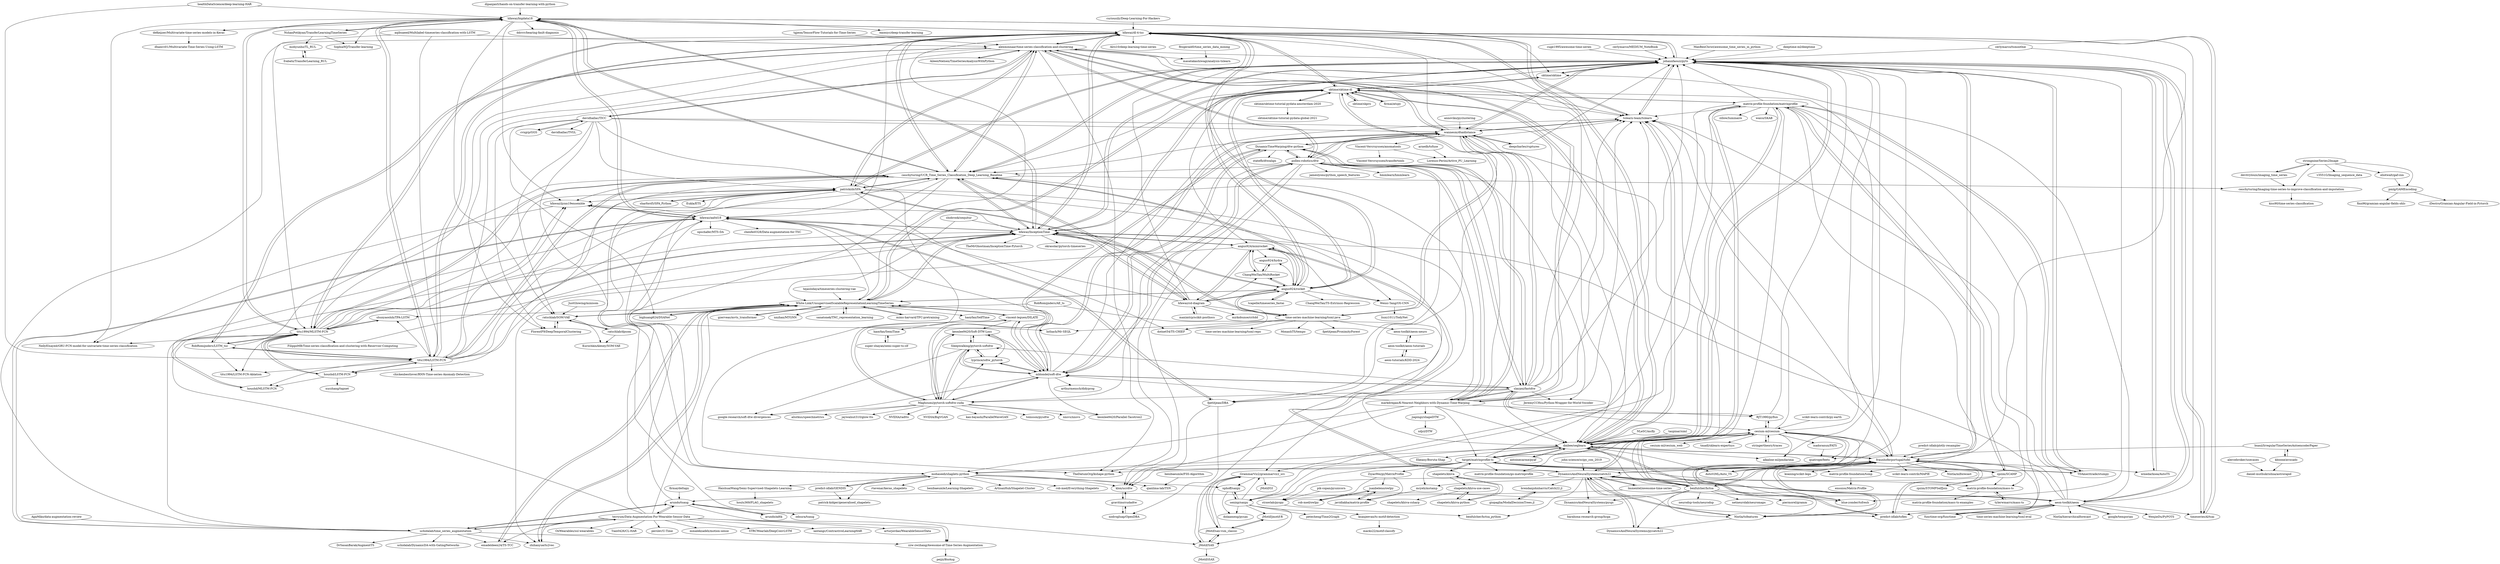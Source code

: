 digraph G {
"dipanjanS/hands-on-transfer-learning-with-python" -> "hfawaz/bigdata18" ["e"=1]
"sktime/sktime" -> "sktime/sktime-dl" ["e"=1]
"sktime/sktime" -> "johannfaouzi/pyts" ["e"=1]
"hfawaz/dl-4-tsc" -> "cauchyturing/UCR_Time_Series_Classification_Deep_Learning_Baseline"
"hfawaz/dl-4-tsc" -> "hfawaz/InceptionTime"
"hfawaz/dl-4-tsc" -> "johannfaouzi/pyts"
"hfawaz/dl-4-tsc" -> "titu1994/MLSTM-FCN"
"hfawaz/dl-4-tsc" -> "timeseriesAI/tsai" ["e"=1]
"hfawaz/dl-4-tsc" -> "titu1994/LSTM-FCN"
"hfawaz/dl-4-tsc" -> "sktime/sktime-dl"
"hfawaz/dl-4-tsc" -> "hfawaz/bigdata18"
"hfawaz/dl-4-tsc" -> "tslearn-team/tslearn" ["e"=1]
"hfawaz/dl-4-tsc" -> "sktime/sktime" ["e"=1]
"hfawaz/dl-4-tsc" -> "Alro10/deep-learning-time-series" ["e"=1]
"hfawaz/dl-4-tsc" -> "hfawaz/aaltd18"
"hfawaz/dl-4-tsc" -> "angus924/rocket"
"hfawaz/dl-4-tsc" -> "White-Link/UnsupervisedScalableRepresentationLearningTimeSeries"
"hfawaz/dl-4-tsc" -> "alexminnaar/time-series-classification-and-clustering"
"hfawaz/bigdata18" -> "NshanPotikyan/TransferLearningTimeSeries"
"hfawaz/bigdata18" -> "hfawaz/aaltd18"
"hfawaz/bigdata18" -> "hfawaz/ijcnn19ensemble"
"hfawaz/bigdata18" -> "hfawaz/dl-4-tsc"
"hfawaz/bigdata18" -> "titu1994/MLSTM-FCN"
"hfawaz/bigdata18" -> "hfawaz/InceptionTime"
"hfawaz/bigdata18" -> "cauchyturing/UCR_Time_Series_Classification_Deep_Learning_Baseline"
"hfawaz/bigdata18" -> "dmbee/seglearn"
"hfawaz/bigdata18" -> "NellyElsayed/GRU-FCN-model-for-univariate-time-series-classification"
"hfawaz/bigdata18" -> "deKeijzer/Multivariate-time-series-models-in-Keras"
"hfawaz/bigdata18" -> "titu1994/LSTM-FCN"
"hfawaz/bigdata18" -> "SophiaWJ/Transfer-learning"
"hfawaz/bigdata18" -> "ddrrrr/bearing-fault-diagnosis" ["e"=1]
"hfawaz/bigdata18" -> "easezyc/deep-transfer-learning" ["e"=1]
"hfawaz/bigdata18" -> "ratschlab/SOM-VAE"
"deepcharles/ruptures" -> "johannfaouzi/pyts" ["e"=1]
"deepcharles/ruptures" -> "wannesm/dtaidistance" ["e"=1]
"cerlymarco/MEDIUM_NoteBook" -> "johannfaouzi/pyts" ["e"=1]
"hfawaz/cd-diagram" -> "angus924/minirocket"
"hfawaz/cd-diagram" -> "angus924/rocket"
"hfawaz/cd-diagram" -> "hfawaz/InceptionTime"
"hfawaz/cd-diagram" -> "mirkobunse/critdd"
"hfawaz/cd-diagram" -> "hfawaz/aaltd18"
"hfawaz/cd-diagram" -> "ChangWeiTan/MultiRocket"
"hfawaz/cd-diagram" -> "cauchyturing/UCR_Time_Series_Classification_Deep_Learning_Baseline"
"hfawaz/cd-diagram" -> "time-series-machine-learning/tsml-java"
"hfawaz/cd-diagram" -> "hfawaz/dl-4-tsc"
"hfawaz/cd-diagram" -> "maximtrp/scikit-posthocs" ["e"=1]
"healthDataScience/deep-learning-HAR" -> "hfawaz/bigdata18" ["e"=1]
"healthDataScience/deep-learning-HAR" -> "titu1994/LSTM-FCN" ["e"=1]
"FilippoMB/Time-series-classification-and-clustering-with-Reservoir-Computing" -> "hfawaz/InceptionTime" ["e"=1]
"sktime/sktime-dl" -> "hfawaz/InceptionTime"
"sktime/sktime-dl" -> "sktime/sktime" ["e"=1]
"sktime/sktime-dl" -> "sktime/sktime-tutorial-pydata-amsterdam-2020"
"sktime/sktime-dl" -> "hfawaz/dl-4-tsc"
"sktime/sktime-dl" -> "time-series-machine-learning/tsml-java"
"sktime/sktime-dl" -> "angus924/rocket"
"sktime/sktime-dl" -> "tslearn-team/tslearn" ["e"=1]
"sktime/sktime-dl" -> "dmbee/seglearn"
"sktime/sktime-dl" -> "johannfaouzi/pyts"
"sktime/sktime-dl" -> "sktime/skpro" ["e"=1]
"sktime/sktime-dl" -> "White-Link/UnsupervisedScalableRepresentationLearningTimeSeries"
"sktime/sktime-dl" -> "angus924/minirocket"
"sktime/sktime-dl" -> "firmai/atspy" ["e"=1]
"sktime/sktime-dl" -> "cauchyturing/UCR_Time_Series_Classification_Deep_Learning_Baseline"
"sktime/sktime-dl" -> "matrix-profile-foundation/matrixprofile"
"TDAmeritrade/stumpy" -> "johannfaouzi/pyts" ["e"=1]
"TDAmeritrade/stumpy" -> "target/matrixprofile-ts" ["e"=1]
"TDAmeritrade/stumpy" -> "matrix-profile-foundation/matrixprofile" ["e"=1]
"MaxBenChrist/awesome_time_series_in_python" -> "johannfaouzi/pyts" ["e"=1]
"JustGlowing/minisom" -> "ratschlab/SOM-VAE" ["e"=1]
"houshd/LSTM-FCN" -> "titu1994/MLSTM-FCN"
"houshd/LSTM-FCN" -> "houshd/MLSTM-FCN"
"houshd/LSTM-FCN" -> "titu1994/LSTM-FCN"
"houshd/LSTM-FCN" -> "xuczhang/tapnet"
"DynamicsAndNeuralSystems/catch22" -> "benfulcher/hctsa"
"DynamicsAndNeuralSystems/catch22" -> "DynamicsAndNeuralSystems/pycatch22"
"DynamicsAndNeuralSystems/catch22" -> "Nixtla/tsfeatures" ["e"=1]
"DynamicsAndNeuralSystems/catch22" -> "angus924/minirocket"
"DynamicsAndNeuralSystems/catch22" -> "fraunhoferportugal/tsfel"
"DynamicsAndNeuralSystems/catch22" -> "strawlab/pyopy"
"DynamicsAndNeuralSystems/catch22" -> "DynamicsAndNeuralSystems/pyspi"
"DynamicsAndNeuralSystems/catch22" -> "lmmentel/awesome-time-series" ["e"=1]
"DynamicsAndNeuralSystems/catch22" -> "cesium-ml/cesium"
"DynamicsAndNeuralSystems/catch22" -> "brendanjohnharris/Catch22.jl"
"DynamicsAndNeuralSystems/catch22" -> "aeon-toolkit/aeon"
"DynamicsAndNeuralSystems/catch22" -> "benfulcher/hctsa_python"
"DynamicsAndNeuralSystems/catch22" -> "predict-idlab/tsflex" ["e"=1]
"fraunhoferportugal/tsfel" -> "predict-idlab/tsflex" ["e"=1]
"fraunhoferportugal/tsfel" -> "AutoViML/Auto_TS" ["e"=1]
"fraunhoferportugal/tsfel" -> "johannfaouzi/pyts"
"fraunhoferportugal/tsfel" -> "Nixtla/tsfeatures" ["e"=1]
"fraunhoferportugal/tsfel" -> "dmbee/seglearn"
"fraunhoferportugal/tsfel" -> "tslearn-team/tslearn" ["e"=1]
"fraunhoferportugal/tsfel" -> "DynamicsAndNeuralSystems/catch22"
"fraunhoferportugal/tsfel" -> "winedarksea/AutoTS" ["e"=1]
"fraunhoferportugal/tsfel" -> "blue-yonder/tsfresh" ["e"=1]
"fraunhoferportugal/tsfel" -> "cesium-ml/cesium"
"fraunhoferportugal/tsfel" -> "functime-org/functime" ["e"=1]
"fraunhoferportugal/tsfel" -> "koaning/scikit-lego" ["e"=1]
"fraunhoferportugal/tsfel" -> "benfulcher/hctsa"
"fraunhoferportugal/tsfel" -> "scikit-learn-contrib/MAPIE" ["e"=1]
"fraunhoferportugal/tsfel" -> "Nixtla/mlforecast" ["e"=1]
"alexminnaar/time-series-classification-and-clustering" -> "markdregan/K-Nearest-Neighbors-with-Dynamic-Time-Warping"
"alexminnaar/time-series-classification-and-clustering" -> "wannesm/dtaidistance"
"alexminnaar/time-series-classification-and-clustering" -> "cauchyturing/UCR_Time_Series_Classification_Deep_Learning_Baseline"
"alexminnaar/time-series-classification-and-clustering" -> "tslearn-team/tslearn" ["e"=1]
"alexminnaar/time-series-classification-and-clustering" -> "johannfaouzi/pyts"
"alexminnaar/time-series-classification-and-clustering" -> "patrickzib/SFA"
"alexminnaar/time-series-classification-and-clustering" -> "hfawaz/dl-4-tsc"
"alexminnaar/time-series-classification-and-clustering" -> "AileenNielsen/TimeSeriesAnalysisWithPython" ["e"=1]
"alexminnaar/time-series-classification-and-clustering" -> "FlorentF9/DeepTemporalClustering" ["e"=1]
"alexminnaar/time-series-classification-and-clustering" -> "davidhallac/TICC"
"alexminnaar/time-series-classification-and-clustering" -> "TheDatumOrg/kshape-python" ["e"=1]
"alexminnaar/time-series-classification-and-clustering" -> "masatakashiwagi/analysis-tslearn"
"alexminnaar/time-series-classification-and-clustering" -> "titu1994/MLSTM-FCN"
"alexminnaar/time-series-classification-and-clustering" -> "pollen-robotics/dtw"
"alexminnaar/time-series-classification-and-clustering" -> "RobRomijnders/LSTM_tsc" ["e"=1]
"annoviko/pyclustering" -> "wannesm/dtaidistance" ["e"=1]
"matrix-profile-foundation/matrixprofile" -> "matrix-profile-foundation/mass-ts"
"matrix-profile-foundation/matrixprofile" -> "target/matrixprofile-ts"
"matrix-profile-foundation/matrixprofile" -> "matrix-profile-foundation/go-matrixprofile"
"matrix-profile-foundation/matrixprofile" -> "matrix-profile-foundation/tsmp"
"matrix-profile-foundation/matrixprofile" -> "TDAmeritrade/stumpy" ["e"=1]
"matrix-profile-foundation/matrixprofile" -> "zpzim/SCAMP"
"matrix-profile-foundation/matrixprofile" -> "dmbee/seglearn"
"matrix-profile-foundation/matrixprofile" -> "zillow/luminaire" ["e"=1]
"matrix-profile-foundation/matrixprofile" -> "sktime/sktime-dl"
"matrix-profile-foundation/matrixprofile" -> "johannfaouzi/pyts"
"matrix-profile-foundation/matrixprofile" -> "seninp/saxpy"
"matrix-profile-foundation/matrixprofile" -> "GrammarViz2/grammarviz2_src"
"matrix-profile-foundation/matrixprofile" -> "predict-idlab/tsflex" ["e"=1]
"matrix-profile-foundation/matrixprofile" -> "waico/SKAB" ["e"=1]
"matrix-profile-foundation/matrixprofile" -> "tslearn-team/tslearn" ["e"=1]
"benfulcher/hctsa" -> "DynamicsAndNeuralSystems/catch22"
"benfulcher/hctsa" -> "strawlab/pyopy"
"benfulcher/hctsa" -> "DynamicsAndNeuralSystems/pyspi"
"benfulcher/hctsa" -> "fraunhoferportugal/tsfel"
"benfulcher/hctsa" -> "blue-yonder/tsfresh" ["e"=1]
"benfulcher/hctsa" -> "johannfaouzi/pyts"
"benfulcher/hctsa" -> "DynamicsAndNeuralSystems/pycatch22"
"benfulcher/hctsa" -> "dmbee/seglearn"
"benfulcher/hctsa" -> "netneurolab/neuromaps" ["e"=1]
"benfulcher/hctsa" -> "cesium-ml/cesium"
"benfulcher/hctsa" -> "piermorel/gramm" ["e"=1]
"benfulcher/hctsa" -> "sktime/sktime-dl"
"benfulcher/hctsa" -> "neurodsp-tools/neurodsp" ["e"=1]
"benfulcher/hctsa" -> "Nixtla/tsfeatures" ["e"=1]
"benfulcher/hctsa" -> "tslearn-team/tslearn" ["e"=1]
"Sleepwalking/pytorch-softdtw" -> "lyprince/sdtw_pytorch"
"Sleepwalking/pytorch-softdtw" -> "Maghoumi/pytorch-softdtw-cuda"
"Sleepwalking/pytorch-softdtw" -> "mblondel/soft-dtw"
"Sleepwalking/pytorch-softdtw" -> "keonlee9420/Soft-DTW-Loss"
"Sleepwalking/pytorch-softdtw" -> "google-research/soft-dtw-divergences"
"terryum/Data-Augmentation-For-Wearable-Sensor-Data" -> "uchidalab/time_series_augmentation"
"terryum/Data-Augmentation-For-Wearable-Sensor-Data" -> "hfawaz/aaltd18"
"terryum/Data-Augmentation-For-Wearable-Sensor-Data" -> "arundo/tsaug"
"terryum/Data-Augmentation-For-Wearable-Sensor-Data" -> "Tian0426/CL-HAR" ["e"=1]
"terryum/Data-Augmentation-For-Wearable-Sensor-Data" -> "STRCWearlab/DeepConvLSTM" ["e"=1]
"terryum/Data-Augmentation-For-Wearable-Sensor-Data" -> "emadeldeen24/TS-TCC" ["e"=1]
"terryum/Data-Augmentation-For-Wearable-Sensor-Data" -> "iantangc/ContrastiveLearningHAR" ["e"=1]
"terryum/Data-Augmentation-For-Wearable-Sensor-Data" -> "arturjordao/WearableSensorData" ["e"=1]
"terryum/Data-Augmentation-For-Wearable-Sensor-Data" -> "zhihanyue/ts2vec" ["e"=1]
"terryum/Data-Augmentation-For-Wearable-Sensor-Data" -> "OxWearables/ssl-wearables" ["e"=1]
"terryum/Data-Augmentation-For-Wearable-Sensor-Data" -> "cauchyturing/UCR_Time_Series_Classification_Deep_Learning_Baseline"
"terryum/Data-Augmentation-For-Wearable-Sensor-Data" -> "zzw-zwzhang/Awesome-of-Time-Series-Augmentation"
"terryum/Data-Augmentation-For-Wearable-Sensor-Data" -> "White-Link/UnsupervisedScalableRepresentationLearningTimeSeries"
"terryum/Data-Augmentation-For-Wearable-Sensor-Data" -> "perslev/U-Time" ["e"=1]
"terryum/Data-Augmentation-For-Wearable-Sensor-Data" -> "mmalekzadeh/motion-sense" ["e"=1]
"strongnine/Series2Image" -> "devitrylouis/imaging_time_series"
"strongnine/Series2Image" -> "v3551G/Imaging_sequence_data"
"strongnine/Series2Image" -> "eliotwalt/gaf-cnn"
"strongnine/Series2Image" -> "pmlg/GAMEncoding"
"strongnine/Series2Image" -> "cauchyturing/Imaging-time-series-to-improve-classification-and-imputation"
"deKeijzer/Multivariate-time-series-models-in-Keras" -> "dhamvi01/Multivariate-Time-Series-Using-LSTM"
"tejaslodaya/timeseries-clustering-vae" -> "White-Link/UnsupervisedScalableRepresentationLearningTimeSeries" ["e"=1]
"titu1994/LSTM-FCN" -> "titu1994/MLSTM-FCN"
"titu1994/LSTM-FCN" -> "hfawaz/dl-4-tsc"
"titu1994/LSTM-FCN" -> "cauchyturing/UCR_Time_Series_Classification_Deep_Learning_Baseline"
"titu1994/LSTM-FCN" -> "houshd/LSTM-FCN"
"titu1994/LSTM-FCN" -> "hfawaz/InceptionTime"
"titu1994/LSTM-FCN" -> "RobRomijnders/LSTM_tsc" ["e"=1]
"titu1994/LSTM-FCN" -> "hfawaz/bigdata18"
"titu1994/LSTM-FCN" -> "titu1994/LSTM-FCN-Ablation"
"titu1994/LSTM-FCN" -> "shunyaoshih/TPA-LSTM" ["e"=1]
"titu1994/LSTM-FCN" -> "hfawaz/ijcnn19ensemble"
"titu1994/LSTM-FCN" -> "johannfaouzi/pyts"
"titu1994/LSTM-FCN" -> "hfawaz/aaltd18"
"titu1994/LSTM-FCN" -> "chickenbestlover/RNN-Time-series-Anomaly-Detection" ["e"=1]
"titu1994/LSTM-FCN" -> "patrickzib/SFA"
"titu1994/LSTM-FCN" -> "houshd/MLSTM-FCN"
"titu1994/MLSTM-FCN" -> "titu1994/LSTM-FCN"
"titu1994/MLSTM-FCN" -> "cauchyturing/UCR_Time_Series_Classification_Deep_Learning_Baseline"
"titu1994/MLSTM-FCN" -> "houshd/LSTM-FCN"
"titu1994/MLSTM-FCN" -> "hfawaz/dl-4-tsc"
"titu1994/MLSTM-FCN" -> "houshd/MLSTM-FCN"
"titu1994/MLSTM-FCN" -> "hfawaz/InceptionTime"
"titu1994/MLSTM-FCN" -> "shunyaoshih/TPA-LSTM" ["e"=1]
"titu1994/MLSTM-FCN" -> "hfawaz/bigdata18"
"titu1994/MLSTM-FCN" -> "titu1994/LSTM-FCN-Ablation"
"titu1994/MLSTM-FCN" -> "hfawaz/aaltd18"
"titu1994/MLSTM-FCN" -> "RobRomijnders/LSTM_tsc" ["e"=1]
"titu1994/MLSTM-FCN" -> "hfawaz/ijcnn19ensemble"
"titu1994/MLSTM-FCN" -> "patrickzib/SFA"
"titu1994/MLSTM-FCN" -> "FilippoMB/Time-series-classification-and-clustering-with-Reservoir-Computing" ["e"=1]
"titu1994/MLSTM-FCN" -> "NellyElsayed/GRU-FCN-model-for-univariate-time-series-classification"
"deeptime-ml/deeptime" -> "johannfaouzi/pyts" ["e"=1]
"target/matrixprofile-ts" -> "matrix-profile-foundation/matrixprofile"
"target/matrixprofile-ts" -> "TDAmeritrade/stumpy" ["e"=1]
"target/matrixprofile-ts" -> "zpzim/SCAMP"
"target/matrixprofile-ts" -> "matrix-profile-foundation/mass-ts"
"target/matrixprofile-ts" -> "shapelets/khiva"
"target/matrixprofile-ts" -> "dmbee/seglearn"
"target/matrixprofile-ts" -> "matrix-profile-foundation/go-matrixprofile"
"target/matrixprofile-ts" -> "seninp/saxpy"
"target/matrixprofile-ts" -> "mcyeh/mstamp"
"target/matrixprofile-ts" -> "matrix-profile-foundation/tsmp"
"target/matrixprofile-ts" -> "ZiyaoWei/pyMatrixProfile"
"target/matrixprofile-ts" -> "mohaseeb/shaplets-python"
"target/matrixprofile-ts" -> "tslearn-team/tslearn" ["e"=1]
"target/matrixprofile-ts" -> "TheDatumOrg/kshape-python" ["e"=1]
"target/matrixprofile-ts" -> "klon/ucrdtw"
"ratschlab/SOM-VAE" -> "ratschlab/dpsom"
"ratschlab/SOM-VAE" -> "KurochkinAlexey/SOM-VAE"
"ratschlab/SOM-VAE" -> "FlorentF9/DeepTemporalClustering" ["e"=1]
"ratschlab/SOM-VAE" -> "White-Link/UnsupervisedScalableRepresentationLearningTimeSeries"
"sharford5/SFA_Python" -> "patrickzib/SFA"
"curiousily/Deep-Learning-For-Hackers" -> "hfawaz/dl-4-tsc" ["e"=1]
"sktime/skpro" -> "sktime/sktime-dl" ["e"=1]
"zpzim/SCAMP" -> "zpzim/STOMPSelfJoin"
"zpzim/SCAMP" -> "mcyeh/mstamp"
"zpzim/SCAMP" -> "target/matrixprofile-ts"
"zpzim/SCAMP" -> "matrix-profile-foundation/mass-ts"
"zpzim/SCAMP" -> "matrix-profile-foundation/matrixprofile"
"hfawaz/ijcnn19ensemble" -> "hfawaz/aaltd18"
"hfawaz/ijcnn19ensemble" -> "NellyElsayed/GRU-FCN-model-for-univariate-time-series-classification"
"hfawaz/aaltd18" -> "hfawaz/ijcnn19ensemble"
"hfawaz/aaltd18" -> "hfawaz/bigdata18"
"hfawaz/aaltd18" -> "uchidalab/time_series_augmentation"
"hfawaz/aaltd18" -> "npschafer/MTS-DA"
"hfawaz/aaltd18" -> "fpetitjean/DBA"
"hfawaz/aaltd18" -> "chenfei0328/Data-augmentation-for-TSC"
"hfawaz/aaltd18" -> "hfawaz/InceptionTime"
"strawlab/pyopy" -> "benfulcher/hctsa_python"
"klon/ucrdtw" -> "gravitino/cudadtw"
"White-Link/UnsupervisedScalableRepresentationLearningTimeSeries" -> "sanatonek/TNC_representation_learning" ["e"=1]
"White-Link/UnsupervisedScalableRepresentationLearningTimeSeries" -> "emadeldeen24/TS-TCC" ["e"=1]
"White-Link/UnsupervisedScalableRepresentationLearningTimeSeries" -> "zhihanyue/ts2vec" ["e"=1]
"White-Link/UnsupervisedScalableRepresentationLearningTimeSeries" -> "ratschlab/SOM-VAE"
"White-Link/UnsupervisedScalableRepresentationLearningTimeSeries" -> "mims-harvard/TFC-pretraining" ["e"=1]
"White-Link/UnsupervisedScalableRepresentationLearningTimeSeries" -> "bighuang624/DSANet" ["e"=1]
"White-Link/UnsupervisedScalableRepresentationLearningTimeSeries" -> "vincent-leguen/DILATE" ["e"=1]
"White-Link/UnsupervisedScalableRepresentationLearningTimeSeries" -> "haoyfan/SelfTime"
"White-Link/UnsupervisedScalableRepresentationLearningTimeSeries" -> "gzerveas/mvts_transformer" ["e"=1]
"White-Link/UnsupervisedScalableRepresentationLearningTimeSeries" -> "hfawaz/InceptionTime"
"White-Link/UnsupervisedScalableRepresentationLearningTimeSeries" -> "hfawaz/aaltd18"
"White-Link/UnsupervisedScalableRepresentationLearningTimeSeries" -> "angus924/rocket"
"White-Link/UnsupervisedScalableRepresentationLearningTimeSeries" -> "sktime/sktime-dl"
"White-Link/UnsupervisedScalableRepresentationLearningTimeSeries" -> "shunyaoshih/TPA-LSTM" ["e"=1]
"White-Link/UnsupervisedScalableRepresentationLearningTimeSeries" -> "nnzhan/MTGNN" ["e"=1]
"dmbee/seglearn" -> "johannfaouzi/pyts"
"dmbee/seglearn" -> "cesium-ml/cesium"
"dmbee/seglearn" -> "tslearn-team/tslearn" ["e"=1]
"dmbee/seglearn" -> "predict-idlab/tsflex" ["e"=1]
"dmbee/seglearn" -> "fraunhoferportugal/tsfel"
"dmbee/seglearn" -> "Ekeany/Boruta-Shap" ["e"=1]
"dmbee/seglearn" -> "sktime/sktime-dl"
"dmbee/seglearn" -> "antoinecarme/pyaf" ["e"=1]
"dmbee/seglearn" -> "mohaseeb/shaplets-python"
"dmbee/seglearn" -> "matrix-profile-foundation/matrixprofile"
"dmbee/seglearn" -> "seninp/saxpy"
"dmbee/seglearn" -> "target/matrixprofile-ts"
"dmbee/seglearn" -> "hfawaz/bigdata18"
"dmbee/seglearn" -> "AutoViML/Auto_TS" ["e"=1]
"dmbee/seglearn" -> "alkaline-ml/pmdarima" ["e"=1]
"seninp/saxpy" -> "nphoff/saxpy"
"seninp/saxpy" -> "jMotif/jmotif-R"
"seninp/saxpy" -> "dolaameng/pysax"
"seninp/saxpy" -> "GrammarViz2/grammarviz2_src"
"seninp/saxpy" -> "jMotif/SAX"
"seninp/saxpy" -> "ksanjeevan/ts-motif-detection"
"seninp/saxpy" -> "petecheng/Time2Graph" ["e"=1]
"shunyaoshih/TPA-LSTM" -> "titu1994/MLSTM-FCN" ["e"=1]
"Vincent-Vercruyssen/anomatools" -> "Lorenzo-Perini/Active_PU_Learning"
"Vincent-Vercruyssen/anomatools" -> "Vincent-Vercruyssen/transfertools"
"predict-idlab/GENDIS" -> "mohaseeb/shaplets-python"
"predict-idlab/GENDIS" -> "patrick-kidger/generalised_shapelets"
"NshanPotikyan/TransferLearningTimeSeries" -> "hfawaz/bigdata18"
"NshanPotikyan/TransferLearningTimeSeries" -> "mohyunho/TL_RUL"
"NshanPotikyan/TransferLearningTimeSeries" -> "SophiaWJ/Transfer-learning"
"lyprince/sdtw_pytorch" -> "Sleepwalking/pytorch-softdtw"
"lyprince/sdtw_pytorch" -> "mblondel/soft-dtw"
"houshd/MLSTM-FCN" -> "titu1994/MLSTM-FCN"
"john-science/scipy_con_2019" -> "DynamicsAndNeuralSystems/catch22" ["e"=1]
"devitrylouis/imaging_time_series" -> "strongnine/Series2Image"
"devitrylouis/imaging_time_series" -> "cauchyturing/Imaging-time-series-to-improve-classification-and-imputation"
"kboone/avocado" -> "bnaul/IrregularTimeSeriesAutoencoderPaper"
"kboone/avocado" -> "daniel-muthukrishna/astrorapid"
"time-series-machine-learning/tsml-java" -> "time-series-machine-learning/tsml-repo"
"time-series-machine-learning/tsml-java" -> "patrickzib/SFA"
"time-series-machine-learning/tsml-java" -> "dotnet54/TS-CHIEF"
"time-series-machine-learning/tsml-java" -> "sktime/sktime-dl"
"time-series-machine-learning/tsml-java" -> "MonashTS/tempo"
"time-series-machine-learning/tsml-java" -> "lnthach/Mr-SEQL"
"time-series-machine-learning/tsml-java" -> "aeon-toolkit/aeon-neuro"
"time-series-machine-learning/tsml-java" -> "fpetitjean/ProximityForest"
"FlorentF9/DeepTemporalClustering" -> "ratschlab/SOM-VAE" ["e"=1]
"ksanjeevan/ts-motif-detection" -> "macks22/motif-classify"
"fitzgerald0/time_series_data_mining" -> "masatakashiwagi/analysis-tslearn"
"pmlg/GAMEncoding" -> "finn96/gramian-angular-fields-ohlc"
"pmlg/GAMEncoding" -> "iDestro/Gramian-Angular-Field-in-Pytorch"
"ZiyaoWei/pyMatrixProfile" -> "juanbeleno/owlpy"
"ZiyaoWei/pyMatrixProfile" -> "rob-med/owlpy"
"ZiyaoWei/pyMatrixProfile" -> "javidlakha/matrix-profile"
"mcyeh/mstamp" -> "javidlakha/matrix-profile"
"shapelets/khiva" -> "shapelets/khiva-python"
"shapelets/khiva" -> "shapelets/khiva-use-cases"
"shapelets/khiva" -> "target/matrixprofile-ts"
"matrix-profile-foundation/tsmp" -> "ensozos/Matrix-Profile"
"shapelets/khiva-python" -> "shapelets/khiva-use-cases"
"shapelets/khiva-python" -> "shapelets/khiva"
"shapelets/khiva-use-cases" -> "shapelets/khiva-python"
"shapelets/khiva-use-cases" -> "shapelets/khiva-csharp"
"matrix-profile-foundation/mass-ts" -> "tylerwmarrs/mass-ts"
"matrix-profile-foundation/mass-ts" -> "matrix-profile-foundation/mass-ts-examples"
"alercebroker/usecases" -> "daniel-muthukrishna/astrorapid"
"gravitino/cudadtw" -> "nodrogluap/OpenDBA"
"gravitino/cudadtw" -> "klon/ucrdtw"
"javidlakha/matrix-profile" -> "juanbeleno/owlpy"
"timeseriesAI/tsai" -> "hfawaz/dl-4-tsc" ["e"=1]
"timeseriesAI/tsai" -> "johannfaouzi/pyts" ["e"=1]
"winedarksea/AutoTS" -> "johannfaouzi/pyts" ["e"=1]
"fpetitjean/DBA" -> "hfawaz/aaltd18"
"fpetitjean/DBA" -> "nodrogluap/OpenDBA"
"fpetitjean/DBA" -> "klon/ucrdtw"
"cerlymarco/tsmoothie" -> "fraunhoferportugal/tsfel" ["e"=1]
"cerlymarco/tsmoothie" -> "johannfaouzi/pyts" ["e"=1]
"markdregan/K-Nearest-Neighbors-with-Dynamic-Time-Warping" -> "pollen-robotics/dtw"
"markdregan/K-Nearest-Neighbors-with-Dynamic-Time-Warping" -> "alexminnaar/time-series-classification-and-clustering"
"markdregan/K-Nearest-Neighbors-with-Dynamic-Time-Warping" -> "wannesm/dtaidistance"
"markdregan/K-Nearest-Neighbors-with-Dynamic-Time-Warping" -> "slaypni/fastdtw"
"markdregan/K-Nearest-Neighbors-with-Dynamic-Time-Warping" -> "cauchyturing/UCR_Time_Series_Classification_Deep_Learning_Baseline"
"markdregan/K-Nearest-Neighbors-with-Dynamic-Time-Warping" -> "tslearn-team/tslearn" ["e"=1]
"markdregan/K-Nearest-Neighbors-with-Dynamic-Time-Warping" -> "mblondel/soft-dtw"
"markdregan/K-Nearest-Neighbors-with-Dynamic-Time-Warping" -> "dmbee/seglearn"
"markdregan/K-Nearest-Neighbors-with-Dynamic-Time-Warping" -> "target/matrixprofile-ts"
"markdregan/K-Nearest-Neighbors-with-Dynamic-Time-Warping" -> "DynamicTimeWarping/dtw-python"
"markdregan/K-Nearest-Neighbors-with-Dynamic-Time-Warping" -> "jiapingz/shapeDTW"
"markdregan/K-Nearest-Neighbors-with-Dynamic-Time-Warping" -> "hfawaz/dl-4-tsc"
"markdregan/K-Nearest-Neighbors-with-Dynamic-Time-Warping" -> "klon/ucrdtw"
"markdregan/K-Nearest-Neighbors-with-Dynamic-Time-Warping" -> "mohaseeb/shaplets-python"
"markdregan/K-Nearest-Neighbors-with-Dynamic-Time-Warping" -> "RJT1990/pyflux" ["e"=1]
"vincent-leguen/DILATE" -> "mblondel/soft-dtw" ["e"=1]
"vincent-leguen/DILATE" -> "keonlee9420/Soft-DTW-Loss" ["e"=1]
"vincent-leguen/DILATE" -> "White-Link/UnsupervisedScalableRepresentationLearningTimeSeries" ["e"=1]
"vincent-leguen/DILATE" -> "Maghoumi/pytorch-softdtw-cuda" ["e"=1]
"shobrook/sequitur" -> "hfawaz/InceptionTime" ["e"=1]
"shobrook/sequitur" -> "White-Link/UnsupervisedScalableRepresentationLearningTimeSeries" ["e"=1]
"firmai/deltapy" -> "arundo/tsaug" ["e"=1]
"DynamicTimeWarping/dtw-python" -> "slaypni/fastdtw"
"DynamicTimeWarping/dtw-python" -> "statefb/dtwalign"
"DynamicTimeWarping/dtw-python" -> "wannesm/dtaidistance"
"DynamicTimeWarping/dtw-python" -> "Maghoumi/pytorch-softdtw-cuda"
"DynamicTimeWarping/dtw-python" -> "pollen-robotics/dtw"
"DynamicTimeWarping/dtw-python" -> "mblondel/soft-dtw"
"pollen-robotics/dtw" -> "slaypni/fastdtw"
"pollen-robotics/dtw" -> "wannesm/dtaidistance"
"pollen-robotics/dtw" -> "markdregan/K-Nearest-Neighbors-with-Dynamic-Time-Warping"
"pollen-robotics/dtw" -> "mblondel/soft-dtw"
"pollen-robotics/dtw" -> "tslearn-team/tslearn" ["e"=1]
"pollen-robotics/dtw" -> "DynamicTimeWarping/dtw-python"
"pollen-robotics/dtw" -> "alexminnaar/time-series-classification-and-clustering"
"pollen-robotics/dtw" -> "Maghoumi/pytorch-softdtw-cuda"
"pollen-robotics/dtw" -> "cauchyturing/UCR_Time_Series_Classification_Deep_Learning_Baseline"
"pollen-robotics/dtw" -> "jameslyons/python_speech_features" ["e"=1]
"pollen-robotics/dtw" -> "TheDatumOrg/kshape-python" ["e"=1]
"pollen-robotics/dtw" -> "fpetitjean/DBA"
"pollen-robotics/dtw" -> "klon/ucrdtw"
"pollen-robotics/dtw" -> "hmmlearn/hmmlearn" ["e"=1]
"pollen-robotics/dtw" -> "JeremyCCHsu/Python-Wrapper-for-World-Vocoder" ["e"=1]
"uchidalab/time_series_augmentation" -> "arundo/tsaug"
"uchidalab/time_series_augmentation" -> "zzw-zwzhang/Awesome-of-Time-Series-Augmentation"
"uchidalab/time_series_augmentation" -> "hfawaz/aaltd18"
"uchidalab/time_series_augmentation" -> "terryum/Data-Augmentation-For-Wearable-Sensor-Data"
"uchidalab/time_series_augmentation" -> "DrSasanBarak/AugmentTS"
"uchidalab/time_series_augmentation" -> "uchidalab/DynamicDA-with-GatingNetworks"
"uchidalab/time_series_augmentation" -> "zhihanyue/ts2vec" ["e"=1]
"uchidalab/time_series_augmentation" -> "hfawaz/dl-4-tsc"
"uchidalab/time_series_augmentation" -> "hfawaz/InceptionTime"
"uchidalab/time_series_augmentation" -> "emadeldeen24/TS-TCC" ["e"=1]
"DynamicsAndNeuralSystems/pyspi" -> "barahona-research-group/hcga"
"Maghoumi/pytorch-softdtw-cuda" -> "mblondel/soft-dtw"
"Maghoumi/pytorch-softdtw-cuda" -> "Sleepwalking/pytorch-softdtw"
"Maghoumi/pytorch-softdtw-cuda" -> "keonlee9420/Soft-DTW-Loss"
"Maghoumi/pytorch-softdtw-cuda" -> "lyprince/sdtw_pytorch"
"Maghoumi/pytorch-softdtw-cuda" -> "keonlee9420/Parallel-Tacotron2" ["e"=1]
"Maghoumi/pytorch-softdtw-cuda" -> "vincent-leguen/DILATE" ["e"=1]
"Maghoumi/pytorch-softdtw-cuda" -> "NVIDIA/radtts" ["e"=1]
"Maghoumi/pytorch-softdtw-cuda" -> "google-research/soft-dtw-divergences"
"Maghoumi/pytorch-softdtw-cuda" -> "NVIDIA/BigVGAN" ["e"=1]
"Maghoumi/pytorch-softdtw-cuda" -> "kan-bayashi/ParallelWaveGAN" ["e"=1]
"Maghoumi/pytorch-softdtw-cuda" -> "toinsson/pysdtw"
"Maghoumi/pytorch-softdtw-cuda" -> "nnsvs/nnsvs" ["e"=1]
"Maghoumi/pytorch-softdtw-cuda" -> "aliutkus/speechmetrics" ["e"=1]
"Maghoumi/pytorch-softdtw-cuda" -> "jaywalnut310/glow-tts" ["e"=1]
"Maghoumi/pytorch-softdtw-cuda" -> "DynamicTimeWarping/dtw-python"
"Nixtla/tsfeatures" -> "DynamicsAndNeuralSystems/catch22" ["e"=1]
"Nixtla/tsfeatures" -> "DynamicsAndNeuralSystems/pycatch22" ["e"=1]
"Nixtla/tsfeatures" -> "fraunhoferportugal/tsfel" ["e"=1]
"arundo/adtk" -> "arundo/tsaug" ["e"=1]
"cesium-ml/cesium" -> "dmbee/seglearn"
"cesium-ml/cesium" -> "RJT1990/pyflux" ["e"=1]
"cesium-ml/cesium" -> "tslearn-team/tslearn" ["e"=1]
"cesium-ml/cesium" -> "isadoranun/FATS"
"cesium-ml/cesium" -> "johannfaouzi/pyts"
"cesium-ml/cesium" -> "fraunhoferportugal/tsfel"
"cesium-ml/cesium" -> "cesium-ml/cesium_web"
"cesium-ml/cesium" -> "DynamicsAndNeuralSystems/catch22"
"cesium-ml/cesium" -> "blue-yonder/tsfresh" ["e"=1]
"cesium-ml/cesium" -> "Nixtla/tsfeatures" ["e"=1]
"cesium-ml/cesium" -> "tmadl/sklearn-expertsys" ["e"=1]
"cesium-ml/cesium" -> "benfulcher/hctsa"
"cesium-ml/cesium" -> "alkaline-ml/pmdarima" ["e"=1]
"cesium-ml/cesium" -> "quatrope/feets"
"cesium-ml/cesium" -> "stringertheory/traces"
"Wensi-Tang/OS-CNN" -> "liuxz1011/TodyNet" ["e"=1]
"jMotif/sax-vsm_classic" -> "jMotif/SAX"
"jMotif/sax-vsm_classic" -> "GrammarViz2/grammarviz2_src"
"jMotif/sax-vsm_classic" -> "jMotif/jmotif-R"
"AgaMiko/data-augmentation-review" -> "uchidalab/time_series_augmentation" ["e"=1]
"hfawaz/InceptionTime" -> "hfawaz/dl-4-tsc"
"hfawaz/InceptionTime" -> "angus924/rocket"
"hfawaz/InceptionTime" -> "cauchyturing/UCR_Time_Series_Classification_Deep_Learning_Baseline"
"hfawaz/InceptionTime" -> "sktime/sktime-dl"
"hfawaz/InceptionTime" -> "johannfaouzi/pyts"
"hfawaz/InceptionTime" -> "angus924/minirocket"
"hfawaz/InceptionTime" -> "hfawaz/aaltd18"
"hfawaz/InceptionTime" -> "titu1994/MLSTM-FCN"
"hfawaz/InceptionTime" -> "TheMrGhostman/InceptionTime-Pytorch"
"hfawaz/InceptionTime" -> "Wensi-Tang/OS-CNN"
"hfawaz/InceptionTime" -> "okrasolar/pytorch-timeseries"
"hfawaz/InceptionTime" -> "White-Link/UnsupervisedScalableRepresentationLearningTimeSeries"
"hfawaz/InceptionTime" -> "hfawaz/ijcnn19ensemble"
"hfawaz/InceptionTime" -> "hfawaz/bigdata18"
"hfawaz/InceptionTime" -> "hfawaz/cd-diagram"
"tcapelle/timeseries_fastai" -> "angus924/rocket" ["e"=1]
"angus924/rocket" -> "angus924/minirocket"
"angus924/rocket" -> "ChangWeiTan/MultiRocket"
"angus924/rocket" -> "hfawaz/InceptionTime"
"angus924/rocket" -> "angus924/hydra"
"angus924/rocket" -> "sktime/sktime-dl"
"angus924/rocket" -> "tcapelle/timeseries_fastai" ["e"=1]
"angus924/rocket" -> "dotnet54/TS-CHIEF"
"angus924/rocket" -> "johannfaouzi/pyts"
"angus924/rocket" -> "hfawaz/cd-diagram"
"angus924/rocket" -> "cauchyturing/UCR_Time_Series_Classification_Deep_Learning_Baseline"
"angus924/rocket" -> "White-Link/UnsupervisedScalableRepresentationLearningTimeSeries"
"angus924/rocket" -> "hfawaz/dl-4-tsc"
"angus924/rocket" -> "Wensi-Tang/OS-CNN"
"angus924/rocket" -> "time-series-machine-learning/tsml-java"
"angus924/rocket" -> "ChangWeiTan/TS-Extrinsic-Regression"
"firmai/atspy" -> "sktime/sktime-dl" ["e"=1]
"cuge1995/awesome-time-series" -> "johannfaouzi/pyts" ["e"=1]
"ratschlab/dpsom" -> "ratschlab/SOM-VAE"
"ratschlab/dpsom" -> "KurochkinAlexey/SOM-VAE"
"AutoViML/Auto_TS" -> "fraunhoferportugal/tsfel" ["e"=1]
"nodrogluap/OpenDBA" -> "gravitino/cudadtw"
"bighuang624/DSANet" -> "White-Link/UnsupervisedScalableRepresentationLearningTimeSeries" ["e"=1]
"arundo/tsaug" -> "uchidalab/time_series_augmentation"
"arundo/tsaug" -> "zzw-zwzhang/Awesome-of-Time-Series-Augmentation"
"arundo/tsaug" -> "terryum/Data-Augmentation-For-Wearable-Sensor-Data"
"arundo/tsaug" -> "arundo/adtk" ["e"=1]
"arundo/tsaug" -> "odnura/tsaug"
"arundo/tsaug" -> "hfawaz/aaltd18"
"sanatonek/TNC_representation_learning" -> "White-Link/UnsupervisedScalableRepresentationLearningTimeSeries" ["e"=1]
"GrammarViz2/grammarviz2_src" -> "jMotif/SAX"
"GrammarViz2/grammarviz2_src" -> "jMotif/sax-vsm_classic"
"GrammarViz2/grammarviz2_src" -> "jMotif/GI"
"GrammarViz2/grammarviz2_src" -> "nphoff/saxpy"
"tylerwmarrs/mass-ts" -> "matrix-profile-foundation/mass-ts"
"haoyfan/SelfTime" -> "haoyfan/SemiTime"
"super-shayan/semi-super-ts-clf" -> "haoyfan/SemiTime"
"sktime/sktime-tutorial-pydata-amsterdam-2020" -> "sktime/sktime-tutorial-pydata-global-2021"
"sktime/sktime-tutorial-pydata-amsterdam-2020" -> "sktime/sktime-dl"
"arnedb/tsfuse" -> "Lorenzo-Perini/Active_PU_Learning"
"predict-idlab/tsflex" -> "fraunhoferportugal/tsfel" ["e"=1]
"predict-idlab/tsflex" -> "dmbee/seglearn" ["e"=1]
"slaypni/fastdtw" -> "pollen-robotics/dtw"
"slaypni/fastdtw" -> "wannesm/dtaidistance"
"slaypni/fastdtw" -> "DynamicTimeWarping/dtw-python"
"slaypni/fastdtw" -> "mblondel/soft-dtw"
"slaypni/fastdtw" -> "markdregan/K-Nearest-Neighbors-with-Dynamic-Time-Warping"
"slaypni/fastdtw" -> "tslearn-team/tslearn" ["e"=1]
"slaypni/fastdtw" -> "Maghoumi/pytorch-softdtw-cuda"
"slaypni/fastdtw" -> "alexminnaar/time-series-classification-and-clustering"
"slaypni/fastdtw" -> "johannfaouzi/pyts"
"slaypni/fastdtw" -> "JeremyCCHsu/Python-Wrapper-for-World-Vocoder" ["e"=1]
"slaypni/fastdtw" -> "Sleepwalking/pytorch-softdtw"
"slaypni/fastdtw" -> "dmbee/seglearn"
"slaypni/fastdtw" -> "cesium-ml/cesium"
"slaypni/fastdtw" -> "fpetitjean/DBA"
"slaypni/fastdtw" -> "RJT1990/pyflux" ["e"=1]
"emadeldeen24/TS-TCC" -> "White-Link/UnsupervisedScalableRepresentationLearningTimeSeries" ["e"=1]
"gzerveas/mvts_transformer" -> "White-Link/UnsupervisedScalableRepresentationLearningTimeSeries" ["e"=1]
"zhihanyue/ts2vec" -> "White-Link/UnsupervisedScalableRepresentationLearningTimeSeries" ["e"=1]
"keonlee9420/Soft-DTW-Loss" -> "Maghoumi/pytorch-softdtw-cuda"
"keonlee9420/Soft-DTW-Loss" -> "Sleepwalking/pytorch-softdtw"
"keonlee9420/Soft-DTW-Loss" -> "mblondel/soft-dtw"
"keonlee9420/Soft-DTW-Loss" -> "lyprince/sdtw_pytorch"
"mohyunho/TL_RUL" -> "frabatx/TransferLearning_RUL"
"frabatx/TransferLearning_RUL" -> "mohyunho/TL_RUL"
"pik-copan/pyunicorn" -> "strawlab/pyopy" ["e"=1]
"stringertheory/traces" -> "cesium-ml/cesium"
"ChangWeiTan/MultiRocket" -> "angus924/minirocket"
"ChangWeiTan/MultiRocket" -> "angus924/hydra"
"ChangWeiTan/MultiRocket" -> "angus924/rocket"
"benibaeumle/FSS-Algorithm" -> "qianlima-lab/TSN"
"angus924/minirocket" -> "angus924/rocket"
"angus924/minirocket" -> "ChangWeiTan/MultiRocket"
"angus924/minirocket" -> "angus924/hydra"
"angus924/minirocket" -> "hfawaz/InceptionTime"
"angus924/minirocket" -> "Wensi-Tang/OS-CNN"
"angus924/minirocket" -> "hfawaz/cd-diagram"
"angus924/minirocket" -> "DynamicsAndNeuralSystems/catch22"
"angus924/minirocket" -> "zhihanyue/ts2vec" ["e"=1]
"isadoranun/FATS" -> "quatrope/feets"
"jMotif/SAX" -> "GrammarViz2/grammarviz2_src"
"jMotif/SAX" -> "jMotif/sax-vsm_classic"
"jMotif/SAX" -> "jMotif/iSAX"
"giopaglia/ModalDecisionTrees.jl" -> "brendanjohnharris/Catch22.jl"
"eliotwalt/gaf-cnn" -> "pmlg/GAMEncoding"
"haoyfan/SemiTime" -> "super-shayan/semi-super-ts-clf"
"brendanjohnharris/Catch22.jl" -> "giopaglia/ModalDecisionTrees.jl"
"predict-idlab/plotly-resampler" -> "fraunhoferportugal/tsfel" ["e"=1]
"mims-harvard/TFC-pretraining" -> "White-Link/UnsupervisedScalableRepresentationLearningTimeSeries" ["e"=1]
"lmmentel/awesome-time-series" -> "DynamicsAndNeuralSystems/catch22" ["e"=1]
"lmmentel/awesome-time-series" -> "fraunhoferportugal/tsfel" ["e"=1]
"lmmentel/awesome-time-series" -> "aeon-toolkit/aeon" ["e"=1]
"lmmentel/awesome-time-series" -> "arundo/tsaug" ["e"=1]
"jMotif/jmotif-R" -> "jMotif/sax-vsm_classic"
"angus924/hydra" -> "ChangWeiTan/MultiRocket"
"zzw-zwzhang/Awesome-of-Time-Series-Augmentation" -> "peijii/BioAug"
"jiapingz/shapeDTW" -> "xdjcl/DTW"
"NLeSC/mcfly" -> "dmbee/seglearn" ["e"=1]
"RJT1990/pyflux" -> "cesium-ml/cesium" ["e"=1]
"RJT1990/pyflux" -> "johannfaouzi/pyts" ["e"=1]
"RobRomijnders/LSTM_tsc" -> "titu1994/LSTM-FCN" ["e"=1]
"RobRomijnders/LSTM_tsc" -> "titu1994/MLSTM-FCN" ["e"=1]
"RobRomijnders/LSTM_tsc" -> "cauchyturing/UCR_Time_Series_Classification_Deep_Learning_Baseline" ["e"=1]
"RobRomijnders/LSTM_tsc" -> "alexminnaar/time-series-classification-and-clustering" ["e"=1]
"RobRomijnders/LSTM_tsc" -> "titu1994/LSTM-FCN-Ablation" ["e"=1]
"tgjeon/TensorFlow-Tutorials-for-Time-Series" -> "alexminnaar/time-series-classification-and-clustering" ["e"=1]
"google/temporian" -> "aeon-toolkit/aeon" ["e"=1]
"patrickzib/SFA" -> "sharford5/SFA_Python"
"patrickzib/SFA" -> "time-series-machine-learning/tsml-java"
"patrickzib/SFA" -> "jMotif/sax-vsm_classic"
"patrickzib/SFA" -> "dotnet54/TS-CHIEF"
"patrickzib/SFA" -> "cauchyturing/UCR_Time_Series_Classification_Deep_Learning_Baseline"
"patrickzib/SFA" -> "johannfaouzi/pyts"
"patrickzib/SFA" -> "lnthach/Mr-SEQL"
"patrickzib/SFA" -> "hfawaz/ijcnn19ensemble"
"patrickzib/SFA" -> "GrammarViz2/grammarviz2_src"
"patrickzib/SFA" -> "mohaseeb/shaplets-python"
"patrickzib/SFA" -> "jMotif/SAX"
"patrickzib/SFA" -> "Eukla/ETS" ["e"=1]
"patrickzib/SFA" -> "alexminnaar/time-series-classification-and-clustering"
"aeon-toolkit/aeon" -> "functime-org/functime" ["e"=1]
"aeon-toolkit/aeon" -> "johannfaouzi/pyts"
"aeon-toolkit/aeon" -> "tslearn-team/tslearn" ["e"=1]
"aeon-toolkit/aeon" -> "WenjieDu/PyPOTS" ["e"=1]
"aeon-toolkit/aeon" -> "google/temporian" ["e"=1]
"aeon-toolkit/aeon" -> "hfawaz/InceptionTime"
"aeon-toolkit/aeon" -> "DynamicsAndNeuralSystems/catch22"
"aeon-toolkit/aeon" -> "timeseriesAI/tsai" ["e"=1]
"aeon-toolkit/aeon" -> "predict-idlab/tsflex" ["e"=1]
"aeon-toolkit/aeon" -> "sktime/sktime" ["e"=1]
"aeon-toolkit/aeon" -> "Nixtla/tsfeatures" ["e"=1]
"aeon-toolkit/aeon" -> "hfawaz/dl-4-tsc"
"aeon-toolkit/aeon" -> "time-series-machine-learning/tsml-eval"
"aeon-toolkit/aeon" -> "fraunhoferportugal/tsfel"
"aeon-toolkit/aeon" -> "Nixtla/hierarchicalforecast" ["e"=1]
"cauchyturing/Imaging-time-series-to-improve-classification-and-imputation" -> "kiss90/time-series-classification"
"DynamicsAndNeuralSystems/pycatch22" -> "DynamicsAndNeuralSystems/catch22"
"aeon-toolkit/aeon-neuro" -> "aeon-toolkit/aeon-tutorials"
"AileenNielsen/TimeSeriesAnalysisWithPython" -> "alexminnaar/time-series-classification-and-clustering" ["e"=1]
"mohaseeb/shaplets-python" -> "predict-idlab/GENDIS"
"mohaseeb/shaplets-python" -> "patrick-kidger/generalised_shapelets"
"mohaseeb/shaplets-python" -> "rob-med/Everything-Shapelets"
"mohaseeb/shaplets-python" -> "HaishuaiWang/Semi-Supervised-Shapelets-Learning"
"mohaseeb/shaplets-python" -> "rtavenar/keras_shapelets"
"mohaseeb/shaplets-python" -> "nphoff/saxpy"
"mohaseeb/shaplets-python" -> "benibaeumle/Learning-Shapelets"
"mohaseeb/shaplets-python" -> "qianlima-lab/TSN"
"mohaseeb/shaplets-python" -> "klon/ucrdtw"
"mohaseeb/shaplets-python" -> "ArtisanHub/Shapelet-Cluster"
"functime-org/functime" -> "aeon-toolkit/aeon" ["e"=1]
"antoinecarme/pyaf" -> "dmbee/seglearn" ["e"=1]
"aqibsaeed/Multilabel-timeseries-classification-with-LSTM" -> "titu1994/MLSTM-FCN" ["e"=1]
"aqibsaeed/Multilabel-timeseries-classification-with-LSTM" -> "alexminnaar/time-series-classification-and-clustering" ["e"=1]
"aqibsaeed/Multilabel-timeseries-classification-with-LSTM" -> "titu1994/LSTM-FCN" ["e"=1]
"cauchyturing/UCR_Time_Series_Classification_Deep_Learning_Baseline" -> "hfawaz/dl-4-tsc"
"cauchyturing/UCR_Time_Series_Classification_Deep_Learning_Baseline" -> "hfawaz/InceptionTime"
"cauchyturing/UCR_Time_Series_Classification_Deep_Learning_Baseline" -> "titu1994/MLSTM-FCN"
"cauchyturing/UCR_Time_Series_Classification_Deep_Learning_Baseline" -> "titu1994/LSTM-FCN"
"cauchyturing/UCR_Time_Series_Classification_Deep_Learning_Baseline" -> "cauchyturing/Imaging-time-series-to-improve-classification-and-imputation"
"cauchyturing/UCR_Time_Series_Classification_Deep_Learning_Baseline" -> "johannfaouzi/pyts"
"cauchyturing/UCR_Time_Series_Classification_Deep_Learning_Baseline" -> "patrickzib/SFA"
"cauchyturing/UCR_Time_Series_Classification_Deep_Learning_Baseline" -> "alexminnaar/time-series-classification-and-clustering"
"cauchyturing/UCR_Time_Series_Classification_Deep_Learning_Baseline" -> "angus924/rocket"
"cauchyturing/UCR_Time_Series_Classification_Deep_Learning_Baseline" -> "hfawaz/bigdata18"
"cauchyturing/UCR_Time_Series_Classification_Deep_Learning_Baseline" -> "mohaseeb/shaplets-python"
"cauchyturing/UCR_Time_Series_Classification_Deep_Learning_Baseline" -> "houshd/LSTM-FCN"
"cauchyturing/UCR_Time_Series_Classification_Deep_Learning_Baseline" -> "hfawaz/cd-diagram"
"cauchyturing/UCR_Time_Series_Classification_Deep_Learning_Baseline" -> "hfawaz/ijcnn19ensemble"
"cauchyturing/UCR_Time_Series_Classification_Deep_Learning_Baseline" -> "hfawaz/aaltd18"
"cvxgrp/GGS" -> "davidhallac/TICC"
"taspinar/siml" -> "dmbee/seglearn" ["e"=1]
"RobRomijnders/AE_ts" -> "dmbee/seglearn" ["e"=1]
"RobRomijnders/AE_ts" -> "ratschlab/SOM-VAE" ["e"=1]
"aeon-tutorials/KDD-2024" -> "aeon-toolkit/aeon-tutorials"
"aeon-toolkit/aeon-tutorials" -> "aeon-toolkit/aeon-neuro"
"aeon-toolkit/aeon-tutorials" -> "aeon-tutorials/KDD-2024"
"nphoff/saxpy" -> "dolaameng/pysax"
"nphoff/saxpy" -> "seninp/saxpy"
"HaishuaiWang/Semi-Supervised-Shapelets-Learning" -> "houlu369/FLAG_shapelets"
"juanbeleno/owlpy" -> "javidlakha/matrix-profile"
"juanbeleno/owlpy" -> "rob-med/owlpy"
"alkaline-ml/pmdarima" -> "johannfaouzi/pyts" ["e"=1]
"wannesm/dtaidistance" -> "pollen-robotics/dtw"
"wannesm/dtaidistance" -> "slaypni/fastdtw"
"wannesm/dtaidistance" -> "tslearn-team/tslearn" ["e"=1]
"wannesm/dtaidistance" -> "mblondel/soft-dtw"
"wannesm/dtaidistance" -> "DynamicTimeWarping/dtw-python"
"wannesm/dtaidistance" -> "alexminnaar/time-series-classification-and-clustering"
"wannesm/dtaidistance" -> "johannfaouzi/pyts"
"wannesm/dtaidistance" -> "markdregan/K-Nearest-Neighbors-with-Dynamic-Time-Warping"
"wannesm/dtaidistance" -> "Vincent-Vercruyssen/anomatools"
"wannesm/dtaidistance" -> "dmbee/seglearn"
"wannesm/dtaidistance" -> "fpetitjean/DBA"
"wannesm/dtaidistance" -> "deepcharles/ruptures" ["e"=1]
"wannesm/dtaidistance" -> "cauchyturing/UCR_Time_Series_Classification_Deep_Learning_Baseline"
"wannesm/dtaidistance" -> "fraunhoferportugal/tsfel"
"wannesm/dtaidistance" -> "hfawaz/dl-4-tsc"
"davidhallac/TICC" -> "cvxgrp/GGS"
"davidhallac/TICC" -> "alexminnaar/time-series-classification-and-clustering"
"davidhallac/TICC" -> "FlorentF9/DeepTemporalClustering" ["e"=1]
"davidhallac/TICC" -> "mohaseeb/shaplets-python"
"davidhallac/TICC" -> "dmbee/seglearn"
"davidhallac/TICC" -> "TheDatumOrg/kshape-python" ["e"=1]
"davidhallac/TICC" -> "wannesm/dtaidistance"
"davidhallac/TICC" -> "davidhallac/TVGL" ["e"=1]
"davidhallac/TICC" -> "bighuang624/DSANet" ["e"=1]
"davidhallac/TICC" -> "ratschlab/SOM-VAE"
"davidhallac/TICC" -> "patrickzib/SFA"
"scikit-learn-contrib/py-earth" -> "cesium-ml/cesium" ["e"=1]
"rob-med/owlpy" -> "juanbeleno/owlpy"
"tslearn-team/tslearn" -> "johannfaouzi/pyts" ["e"=1]
"tslearn-team/tslearn" -> "wannesm/dtaidistance" ["e"=1]
"tslearn-team/tslearn" -> "dmbee/seglearn" ["e"=1]
"tslearn-team/tslearn" -> "hfawaz/dl-4-tsc" ["e"=1]
"johannfaouzi/pyts" -> "tslearn-team/tslearn" ["e"=1]
"johannfaouzi/pyts" -> "hfawaz/dl-4-tsc"
"johannfaouzi/pyts" -> "dmbee/seglearn"
"johannfaouzi/pyts" -> "sktime/sktime" ["e"=1]
"johannfaouzi/pyts" -> "fraunhoferportugal/tsfel"
"johannfaouzi/pyts" -> "TDAmeritrade/stumpy" ["e"=1]
"johannfaouzi/pyts" -> "hfawaz/InceptionTime"
"johannfaouzi/pyts" -> "cauchyturing/UCR_Time_Series_Classification_Deep_Learning_Baseline"
"johannfaouzi/pyts" -> "timeseriesAI/tsai" ["e"=1]
"johannfaouzi/pyts" -> "blue-yonder/tsfresh" ["e"=1]
"johannfaouzi/pyts" -> "patrickzib/SFA"
"johannfaouzi/pyts" -> "wannesm/dtaidistance"
"johannfaouzi/pyts" -> "winedarksea/AutoTS" ["e"=1]
"johannfaouzi/pyts" -> "aeon-toolkit/aeon"
"johannfaouzi/pyts" -> "angus924/rocket"
"mblondel/soft-dtw" -> "Maghoumi/pytorch-softdtw-cuda"
"mblondel/soft-dtw" -> "lyprince/sdtw_pytorch"
"mblondel/soft-dtw" -> "Sleepwalking/pytorch-softdtw"
"mblondel/soft-dtw" -> "google-research/soft-dtw-divergences"
"mblondel/soft-dtw" -> "vincent-leguen/DILATE" ["e"=1]
"mblondel/soft-dtw" -> "keonlee9420/Soft-DTW-Loss"
"mblondel/soft-dtw" -> "slaypni/fastdtw"
"mblondel/soft-dtw" -> "pollen-robotics/dtw"
"mblondel/soft-dtw" -> "wannesm/dtaidistance"
"mblondel/soft-dtw" -> "keonlee9420/Parallel-Tacotron2" ["e"=1]
"mblondel/soft-dtw" -> "tslearn-team/tslearn" ["e"=1]
"mblondel/soft-dtw" -> "DynamicTimeWarping/dtw-python"
"mblondel/soft-dtw" -> "arthurmensch/didyprog"
"mblondel/soft-dtw" -> "hfawaz/aaltd18"
"mblondel/soft-dtw" -> "White-Link/UnsupervisedScalableRepresentationLearningTimeSeries"
"maximtrp/scikit-posthocs" -> "hfawaz/cd-diagram" ["e"=1]
"bnaul/IrregularTimeSeriesAutoencoderPaper" -> "kboone/avocado"
"bnaul/IrregularTimeSeriesAutoencoderPaper" -> "quatrope/feets"
"dipanjanS/hands-on-transfer-learning-with-python" ["l"="52.643,25.4", "c"=172]
"hfawaz/bigdata18" ["l"="43.622,26.82"]
"sktime/sktime" ["l"="45.495,26.271", "c"=68]
"sktime/sktime-dl" ["l"="43.677,26.85"]
"johannfaouzi/pyts" ["l"="43.69,26.829"]
"hfawaz/dl-4-tsc" ["l"="43.668,26.807"]
"cauchyturing/UCR_Time_Series_Classification_Deep_Learning_Baseline" ["l"="43.66,26.791"]
"hfawaz/InceptionTime" ["l"="43.64,26.83"]
"titu1994/MLSTM-FCN" ["l"="43.636,26.788"]
"timeseriesAI/tsai" ["l"="45.563,26.336", "c"=68]
"titu1994/LSTM-FCN" ["l"="43.617,26.797"]
"tslearn-team/tslearn" ["l"="45.498,26.324", "c"=68]
"Alro10/deep-learning-time-series" ["l"="44.98,24.241", "c"=166]
"hfawaz/aaltd18" ["l"="43.639,26.773"]
"angus924/rocket" ["l"="43.663,26.839"]
"White-Link/UnsupervisedScalableRepresentationLearningTimeSeries" ["l"="43.698,26.809"]
"alexminnaar/time-series-classification-and-clustering" ["l"="43.702,26.776"]
"NshanPotikyan/TransferLearningTimeSeries" ["l"="43.576,26.855"]
"hfawaz/ijcnn19ensemble" ["l"="43.636,26.804"]
"dmbee/seglearn" ["l"="43.654,26.821"]
"NellyElsayed/GRU-FCN-model-for-univariate-time-series-classification" ["l"="43.603,26.807"]
"deKeijzer/Multivariate-time-series-models-in-Keras" ["l"="43.548,26.874"]
"SophiaWJ/Transfer-learning" ["l"="43.59,26.841"]
"ddrrrr/bearing-fault-diagnosis" ["l"="51.491,37.956", "c"=545]
"easezyc/deep-transfer-learning" ["l"="51.35,37.603", "c"=678]
"ratschlab/SOM-VAE" ["l"="43.742,26.814"]
"deepcharles/ruptures" ["l"="45.481,26.452", "c"=68]
"wannesm/dtaidistance" ["l"="43.709,26.755"]
"cerlymarco/MEDIUM_NoteBook" ["l"="45.587,26.32", "c"=68]
"hfawaz/cd-diagram" ["l"="43.643,26.848"]
"angus924/minirocket" ["l"="43.651,26.876"]
"mirkobunse/critdd" ["l"="43.613,26.892"]
"ChangWeiTan/MultiRocket" ["l"="43.634,26.869"]
"time-series-machine-learning/tsml-java" ["l"="43.721,26.843"]
"maximtrp/scikit-posthocs" ["l"="45.178,26.523", "c"=68]
"healthDataScience/deep-learning-HAR" ["l"="48.224,34.049", "c"=168]
"FilippoMB/Time-series-classification-and-clustering-with-Reservoir-Computing" ["l"="22.615,16.864", "c"=77]
"sktime/sktime-tutorial-pydata-amsterdam-2020" ["l"="43.735,26.895"]
"sktime/skpro" ["l"="43.678,26.229", "c"=1179]
"firmai/atspy" ["l"="45.335,26.474", "c"=68]
"matrix-profile-foundation/matrixprofile" ["l"="43.59,26.817"]
"TDAmeritrade/stumpy" ["l"="45.458,26.319", "c"=68]
"target/matrixprofile-ts" ["l"="43.559,26.795"]
"MaxBenChrist/awesome_time_series_in_python" ["l"="45.565,26.366", "c"=68]
"JustGlowing/minisom" ["l"="45.023,26.061", "c"=68]
"houshd/LSTM-FCN" ["l"="43.62,26.763"]
"houshd/MLSTM-FCN" ["l"="43.602,26.779"]
"xuczhang/tapnet" ["l"="43.61,26.687"]
"DynamicsAndNeuralSystems/catch22" ["l"="43.69,26.921"]
"benfulcher/hctsa" ["l"="43.671,26.905"]
"DynamicsAndNeuralSystems/pycatch22" ["l"="43.664,26.934"]
"Nixtla/tsfeatures" ["l"="45.372,26.465", "c"=68]
"fraunhoferportugal/tsfel" ["l"="43.688,26.874"]
"strawlab/pyopy" ["l"="43.691,26.945"]
"DynamicsAndNeuralSystems/pyspi" ["l"="43.697,26.97"]
"lmmentel/awesome-time-series" ["l"="45.418,26.513", "c"=68]
"cesium-ml/cesium" ["l"="43.701,26.9"]
"brendanjohnharris/Catch22.jl" ["l"="43.675,26.975"]
"aeon-toolkit/aeon" ["l"="43.719,26.873"]
"benfulcher/hctsa_python" ["l"="43.711,26.95"]
"predict-idlab/tsflex" ["l"="45.359,26.504", "c"=68]
"AutoViML/Auto_TS" ["l"="45.363,26.404", "c"=68]
"winedarksea/AutoTS" ["l"="45.418,26.403", "c"=68]
"blue-yonder/tsfresh" ["l"="45.492,26.228", "c"=68]
"functime-org/functime" ["l"="43.647,26.288", "c"=1179]
"koaning/scikit-lego" ["l"="45.251,26.324", "c"=68]
"scikit-learn-contrib/MAPIE" ["l"="45.278,26.362", "c"=68]
"Nixtla/mlforecast" ["l"="45.399,26.437", "c"=68]
"markdregan/K-Nearest-Neighbors-with-Dynamic-Time-Warping" ["l"="43.68,26.747"]
"patrickzib/SFA" ["l"="43.683,26.788"]
"AileenNielsen/TimeSeriesAnalysisWithPython" ["l"="44.982,24.083", "c"=166]
"FlorentF9/DeepTemporalClustering" ["l"="52.658,14.751", "c"=569]
"davidhallac/TICC" ["l"="43.726,26.787"]
"TheDatumOrg/kshape-python" ["l"="52.667,14.837", "c"=569]
"masatakashiwagi/analysis-tslearn" ["l"="43.792,26.767"]
"pollen-robotics/dtw" ["l"="43.712,26.728"]
"RobRomijnders/LSTM_tsc" ["l"="-9.351,12.564", "c"=105]
"annoviko/pyclustering" ["l"="45.447,26.409", "c"=68]
"matrix-profile-foundation/mass-ts" ["l"="43.524,26.836"]
"matrix-profile-foundation/go-matrixprofile" ["l"="43.537,26.804"]
"matrix-profile-foundation/tsmp" ["l"="43.524,26.817"]
"zpzim/SCAMP" ["l"="43.545,26.822"]
"zillow/luminaire" ["l"="52.405,14.718", "c"=569]
"seninp/saxpy" ["l"="43.606,26.745"]
"GrammarViz2/grammarviz2_src" ["l"="43.633,26.743"]
"waico/SKAB" ["l"="52.528,14.777", "c"=569]
"netneurolab/neuromaps" ["l"="61.764,35.26", "c"=568]
"piermorel/gramm" ["l"="-5.291,23.209", "c"=960]
"neurodsp-tools/neurodsp" ["l"="62.093,34.418", "c"=405]
"Sleepwalking/pytorch-softdtw" ["l"="43.786,26.729"]
"lyprince/sdtw_pytorch" ["l"="43.775,26.717"]
"Maghoumi/pytorch-softdtw-cuda" ["l"="43.766,26.7"]
"mblondel/soft-dtw" ["l"="43.752,26.733"]
"keonlee9420/Soft-DTW-Loss" ["l"="43.79,26.71"]
"google-research/soft-dtw-divergences" ["l"="43.8,26.695"]
"terryum/Data-Augmentation-For-Wearable-Sensor-Data" ["l"="43.616,26.729"]
"uchidalab/time_series_augmentation" ["l"="43.588,26.741"]
"arundo/tsaug" ["l"="43.578,26.712"]
"Tian0426/CL-HAR" ["l"="48.367,34.179", "c"=168]
"STRCWearlab/DeepConvLSTM" ["l"="48.207,34.102", "c"=168]
"emadeldeen24/TS-TCC" ["l"="44.823,24.465", "c"=166]
"iantangc/ContrastiveLearningHAR" ["l"="48.339,34.167", "c"=168]
"arturjordao/WearableSensorData" ["l"="48.244,34.116", "c"=168]
"zhihanyue/ts2vec" ["l"="44.873,24.446", "c"=166]
"OxWearables/ssl-wearables" ["l"="48.425,34.179", "c"=168]
"zzw-zwzhang/Awesome-of-Time-Series-Augmentation" ["l"="43.571,26.695"]
"perslev/U-Time" ["l"="62.224,34.39", "c"=405]
"mmalekzadeh/motion-sense" ["l"="48.273,34.123", "c"=168]
"strongnine/Series2Image" ["l"="43.911,26.817"]
"devitrylouis/imaging_time_series" ["l"="43.885,26.815"]
"v3551G/Imaging_sequence_data" ["l"="43.935,26.804"]
"eliotwalt/gaf-cnn" ["l"="43.942,26.819"]
"pmlg/GAMEncoding" ["l"="43.952,26.833"]
"cauchyturing/Imaging-time-series-to-improve-classification-and-imputation" ["l"="43.83,26.807"]
"dhamvi01/Multivariate-Time-Series-Using-LSTM" ["l"="43.518,26.893"]
"tejaslodaya/timeseries-clustering-vae" ["l"="52.57,14.717", "c"=569]
"titu1994/LSTM-FCN-Ablation" ["l"="43.586,26.793"]
"shunyaoshih/TPA-LSTM" ["l"="44.915,24.224", "c"=166]
"chickenbestlover/RNN-Time-series-Anomaly-Detection" ["l"="52.417,14.767", "c"=569]
"deeptime-ml/deeptime" ["l"="21.695,15.767", "c"=516]
"shapelets/khiva" ["l"="43.484,26.802"]
"mcyeh/mstamp" ["l"="43.512,26.796"]
"ZiyaoWei/pyMatrixProfile" ["l"="43.495,26.771"]
"mohaseeb/shaplets-python" ["l"="43.595,26.76"]
"klon/ucrdtw" ["l"="43.639,26.72"]
"ratschlab/dpsom" ["l"="43.776,26.817"]
"KurochkinAlexey/SOM-VAE" ["l"="43.792,26.811"]
"sharford5/SFA_Python" ["l"="43.717,26.802"]
"curiousily/Deep-Learning-For-Hackers" ["l"="45.08,24.177", "c"=166]
"zpzim/STOMPSelfJoin" ["l"="43.52,26.853"]
"npschafer/MTS-DA" ["l"="43.583,26.772"]
"fpetitjean/DBA" ["l"="43.678,26.723"]
"chenfei0328/Data-augmentation-for-TSC" ["l"="43.646,26.752"]
"gravitino/cudadtw" ["l"="43.644,26.679"]
"sanatonek/TNC_representation_learning" ["l"="44.82,24.439", "c"=166]
"mims-harvard/TFC-pretraining" ["l"="44.834,24.454", "c"=166]
"bighuang624/DSANet" ["l"="44.9,24.222", "c"=166]
"vincent-leguen/DILATE" ["l"="44.897,24.256", "c"=166]
"haoyfan/SelfTime" ["l"="43.785,26.841"]
"gzerveas/mvts_transformer" ["l"="44.873,24.371", "c"=166]
"nnzhan/MTGNN" ["l"="52.394,17.43", "c"=815]
"Ekeany/Boruta-Shap" ["l"="45.356,26.381", "c"=68]
"antoinecarme/pyaf" ["l"="45.373,26.488", "c"=68]
"alkaline-ml/pmdarima" ["l"="45.444,26.38", "c"=68]
"nphoff/saxpy" ["l"="43.597,26.721"]
"jMotif/jmotif-R" ["l"="43.627,26.705"]
"dolaameng/pysax" ["l"="43.596,26.7"]
"jMotif/SAX" ["l"="43.651,26.736"]
"ksanjeevan/ts-motif-detection" ["l"="43.588,26.685"]
"petecheng/Time2Graph" ["l"="44.721,24.863", "c"=166]
"Vincent-Vercruyssen/anomatools" ["l"="43.726,26.666"]
"Lorenzo-Perini/Active_PU_Learning" ["l"="43.741,26.626"]
"Vincent-Vercruyssen/transfertools" ["l"="43.726,26.636"]
"predict-idlab/GENDIS" ["l"="43.555,26.74"]
"patrick-kidger/generalised_shapelets" ["l"="43.534,26.738"]
"mohyunho/TL_RUL" ["l"="43.544,26.9"]
"john-science/scipy_con_2019" ["l"="44.966,24.035", "c"=166]
"kboone/avocado" ["l"="43.783,27.044"]
"bnaul/IrregularTimeSeriesAutoencoderPaper" ["l"="43.77,27.017"]
"daniel-muthukrishna/astrorapid" ["l"="43.795,27.07"]
"time-series-machine-learning/tsml-repo" ["l"="43.772,26.871"]
"dotnet54/TS-CHIEF" ["l"="43.714,26.826"]
"MonashTS/tempo" ["l"="43.755,26.863"]
"lnthach/Mr-SEQL" ["l"="43.731,26.824"]
"aeon-toolkit/aeon-neuro" ["l"="43.787,26.859"]
"fpetitjean/ProximityForest" ["l"="43.762,26.847"]
"macks22/motif-classify" ["l"="43.578,26.658"]
"fitzgerald0/time_series_data_mining" ["l"="43.844,26.757"]
"finn96/gramian-angular-fields-ohlc" ["l"="43.967,26.848"]
"iDestro/Gramian-Angular-Field-in-Pytorch" ["l"="43.976,26.833"]
"juanbeleno/owlpy" ["l"="43.468,26.771"]
"rob-med/owlpy" ["l"="43.463,26.757"]
"javidlakha/matrix-profile" ["l"="43.481,26.781"]
"shapelets/khiva-python" ["l"="43.456,26.807"]
"shapelets/khiva-use-cases" ["l"="43.439,26.806"]
"ensozos/Matrix-Profile" ["l"="43.491,26.829"]
"shapelets/khiva-csharp" ["l"="43.415,26.809"]
"tylerwmarrs/mass-ts" ["l"="43.498,26.847"]
"matrix-profile-foundation/mass-ts-examples" ["l"="43.498,26.859"]
"alercebroker/usecases" ["l"="43.803,27.09"]
"nodrogluap/OpenDBA" ["l"="43.664,26.672"]
"cerlymarco/tsmoothie" ["l"="45.413,26.452", "c"=68]
"slaypni/fastdtw" ["l"="43.735,26.759"]
"DynamicTimeWarping/dtw-python" ["l"="43.736,26.716"]
"jiapingz/shapeDTW" ["l"="43.69,26.673"]
"RJT1990/pyflux" ["l"="45.55,26.296", "c"=68]
"shobrook/sequitur" ["l"="52.536,14.713", "c"=569]
"firmai/deltapy" ["l"="45.129,26.527", "c"=68]
"statefb/dtwalign" ["l"="43.758,26.663"]
"jameslyons/python_speech_features" ["l"="35.493,2.279", "c"=308]
"hmmlearn/hmmlearn" ["l"="45.667,26.233", "c"=68]
"JeremyCCHsu/Python-Wrapper-for-World-Vocoder" ["l"="37.244,2.49", "c"=117]
"DrSasanBarak/AugmentTS" ["l"="43.538,26.706"]
"uchidalab/DynamicDA-with-GatingNetworks" ["l"="43.556,26.72"]
"barahona-research-group/hcga" ["l"="43.702,27.005"]
"keonlee9420/Parallel-Tacotron2" ["l"="37.395,2.486", "c"=117]
"NVIDIA/radtts" ["l"="38.463,2.205", "c"=54]
"NVIDIA/BigVGAN" ["l"="38.519,2.044", "c"=54]
"kan-bayashi/ParallelWaveGAN" ["l"="37.256,2.466", "c"=117]
"toinsson/pysdtw" ["l"="43.795,26.667"]
"nnsvs/nnsvs" ["l"="38.544,2.218", "c"=54]
"aliutkus/speechmetrics" ["l"="36.784,4.347", "c"=128]
"jaywalnut310/glow-tts" ["l"="37.317,2.458", "c"=117]
"arundo/adtk" ["l"="52.385,14.736", "c"=569]
"isadoranun/FATS" ["l"="43.739,26.945"]
"cesium-ml/cesium_web" ["l"="43.731,26.927"]
"tmadl/sklearn-expertsys" ["l"="45.268,26.275", "c"=68]
"quatrope/feets" ["l"="43.745,26.967"]
"stringertheory/traces" ["l"="43.663,26.956"]
"Wensi-Tang/OS-CNN" ["l"="43.616,26.868"]
"liuxz1011/TodyNet" ["l"="44.761,24.702", "c"=166]
"jMotif/sax-vsm_classic" ["l"="43.653,26.723"]
"AgaMiko/data-augmentation-review" ["l"="51.002,30.125", "c"=83]
"TheMrGhostman/InceptionTime-Pytorch" ["l"="43.596,26.863"]
"okrasolar/pytorch-timeseries" ["l"="43.588,26.887"]
"tcapelle/timeseries_fastai" ["l"="49.459,28.609", "c"=1136]
"angus924/hydra" ["l"="43.634,26.888"]
"ChangWeiTan/TS-Extrinsic-Regression" ["l"="43.666,26.771"]
"cuge1995/awesome-time-series" ["l"="44.978,24.295", "c"=166]
"odnura/tsaug" ["l"="43.549,26.686"]
"jMotif/GI" ["l"="43.64,26.697"]
"haoyfan/SemiTime" ["l"="43.826,26.876"]
"super-shayan/semi-super-ts-clf" ["l"="43.843,26.888"]
"sktime/sktime-tutorial-pydata-global-2021" ["l"="43.772,26.922"]
"arnedb/tsfuse" ["l"="43.749,26.6"]
"frabatx/TransferLearning_RUL" ["l"="43.531,26.917"]
"pik-copan/pyunicorn" ["l"="62.171,34.658", "c"=405]
"benibaeumle/FSS-Algorithm" ["l"="43.507,26.738"]
"qianlima-lab/TSN" ["l"="43.541,26.749"]
"jMotif/iSAX" ["l"="43.66,26.701"]
"giopaglia/ModalDecisionTrees.jl" ["l"="43.67,26.996"]
"predict-idlab/plotly-resampler" ["l"="43.027,25.302", "c"=1215]
"peijii/BioAug" ["l"="43.552,26.667"]
"xdjcl/DTW" ["l"="43.688,26.64"]
"NLeSC/mcfly" ["l"="48.305,34.245", "c"=168]
"tgjeon/TensorFlow-Tutorials-for-Time-Series" ["l"="-9.307,12.557", "c"=105]
"google/temporian" ["l"="43.696,26.246", "c"=1179]
"Eukla/ETS" ["l"="26.317,-26.858", "c"=32]
"WenjieDu/PyPOTS" ["l"="45.05,24.424", "c"=166]
"time-series-machine-learning/tsml-eval" ["l"="43.763,26.898"]
"Nixtla/hierarchicalforecast" ["l"="45.396,26.465", "c"=68]
"kiss90/time-series-classification" ["l"="43.86,26.805"]
"aeon-toolkit/aeon-tutorials" ["l"="43.816,26.862"]
"rob-med/Everything-Shapelets" ["l"="43.563,26.752"]
"HaishuaiWang/Semi-Supervised-Shapelets-Learning" ["l"="43.541,26.726"]
"rtavenar/keras_shapelets" ["l"="43.549,26.764"]
"benibaeumle/Learning-Shapelets" ["l"="43.532,26.76"]
"ArtisanHub/Shapelet-Cluster" ["l"="43.562,26.764"]
"aqibsaeed/Multilabel-timeseries-classification-with-LSTM" ["l"="-9.338,12.546", "c"=105]
"cvxgrp/GGS" ["l"="43.769,26.786"]
"taspinar/siml" ["l"="52.296,29.913", "c"=83]
"RobRomijnders/AE_ts" ["l"="52.535,14.68", "c"=569]
"aeon-tutorials/KDD-2024" ["l"="43.838,26.864"]
"houlu369/FLAG_shapelets" ["l"="43.511,26.71"]
"davidhallac/TVGL" ["l"="53.532,30.031", "c"=547]
"scikit-learn-contrib/py-earth" ["l"="45.341,26.402", "c"=68]
"arthurmensch/didyprog" ["l"="43.814,26.723"]
}